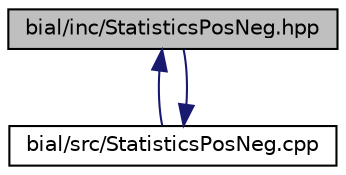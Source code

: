 digraph "bial/inc/StatisticsPosNeg.hpp"
{
  edge [fontname="Helvetica",fontsize="10",labelfontname="Helvetica",labelfontsize="10"];
  node [fontname="Helvetica",fontsize="10",shape=record];
  Node1 [label="bial/inc/StatisticsPosNeg.hpp",height=0.2,width=0.4,color="black", fillcolor="grey75", style="filled", fontcolor="black"];
  Node1 -> Node2 [dir="back",color="midnightblue",fontsize="10",style="solid",fontname="Helvetica"];
  Node2 [label="bial/src/StatisticsPosNeg.cpp",height=0.2,width=0.4,color="black", fillcolor="white", style="filled",URL="$_statistics_pos_neg_8cpp.html"];
  Node2 -> Node1 [dir="back",color="midnightblue",fontsize="10",style="solid",fontname="Helvetica"];
}
